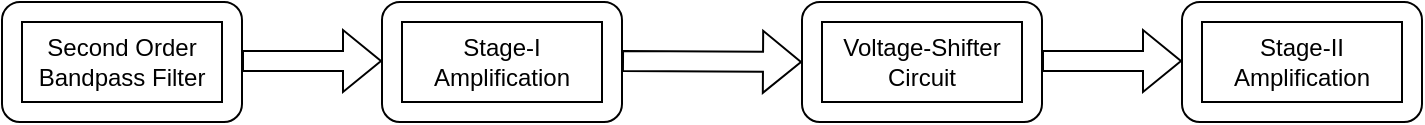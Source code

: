 <mxfile version="19.0.3" type="device"><diagram id="mAm5265O31vnyJ5zQuva" name="Page-1"><mxGraphModel dx="1038" dy="649" grid="1" gridSize="10" guides="1" tooltips="1" connect="1" arrows="1" fold="1" page="1" pageScale="1" pageWidth="413" pageHeight="583" math="0" shadow="0"><root><mxCell id="0"/><mxCell id="1" parent="0"/><mxCell id="iURSfr1nQYcNinG_iFwO-1" value="" style="rounded=1;whiteSpace=wrap;html=1;" vertex="1" parent="1"><mxGeometry x="20" y="220" width="120" height="60" as="geometry"/></mxCell><mxCell id="iURSfr1nQYcNinG_iFwO-2" value="Second Order Bandpass Filter" style="rounded=0;whiteSpace=wrap;html=1;" vertex="1" parent="1"><mxGeometry x="30" y="230" width="100" height="40" as="geometry"/></mxCell><mxCell id="iURSfr1nQYcNinG_iFwO-3" value="" style="shape=flexArrow;endArrow=classic;html=1;rounded=0;" edge="1" parent="1"><mxGeometry width="50" height="50" relative="1" as="geometry"><mxPoint x="140" y="249.5" as="sourcePoint"/><mxPoint x="210" y="249.5" as="targetPoint"/></mxGeometry></mxCell><mxCell id="iURSfr1nQYcNinG_iFwO-4" value="" style="rounded=1;whiteSpace=wrap;html=1;" vertex="1" parent="1"><mxGeometry x="210" y="220" width="120" height="60" as="geometry"/></mxCell><mxCell id="iURSfr1nQYcNinG_iFwO-5" value="Stage-I&lt;br&gt;Amplification" style="rounded=0;whiteSpace=wrap;html=1;" vertex="1" parent="1"><mxGeometry x="220" y="230" width="100" height="40" as="geometry"/></mxCell><mxCell id="iURSfr1nQYcNinG_iFwO-6" value="" style="rounded=1;whiteSpace=wrap;html=1;" vertex="1" parent="1"><mxGeometry x="420" y="220" width="120" height="60" as="geometry"/></mxCell><mxCell id="iURSfr1nQYcNinG_iFwO-7" value="Voltage-Shifter&lt;br&gt;Circuit" style="rounded=0;whiteSpace=wrap;html=1;" vertex="1" parent="1"><mxGeometry x="430" y="230" width="100" height="40" as="geometry"/></mxCell><mxCell id="iURSfr1nQYcNinG_iFwO-8" value="" style="shape=flexArrow;endArrow=classic;html=1;rounded=0;entryX=0;entryY=0.5;entryDx=0;entryDy=0;" edge="1" parent="1" target="iURSfr1nQYcNinG_iFwO-6"><mxGeometry width="50" height="50" relative="1" as="geometry"><mxPoint x="330" y="249.5" as="sourcePoint"/><mxPoint x="400" y="249.5" as="targetPoint"/></mxGeometry></mxCell><mxCell id="iURSfr1nQYcNinG_iFwO-9" value="" style="shape=flexArrow;endArrow=classic;html=1;rounded=0;" edge="1" parent="1"><mxGeometry width="50" height="50" relative="1" as="geometry"><mxPoint x="540" y="249.5" as="sourcePoint"/><mxPoint x="610" y="249.5" as="targetPoint"/></mxGeometry></mxCell><mxCell id="iURSfr1nQYcNinG_iFwO-11" value="" style="rounded=1;whiteSpace=wrap;html=1;" vertex="1" parent="1"><mxGeometry x="610" y="220" width="120" height="60" as="geometry"/></mxCell><mxCell id="iURSfr1nQYcNinG_iFwO-12" value="Stage-II&lt;br&gt;Amplification" style="rounded=0;whiteSpace=wrap;html=1;" vertex="1" parent="1"><mxGeometry x="620" y="230" width="100" height="40" as="geometry"/></mxCell></root></mxGraphModel></diagram></mxfile>